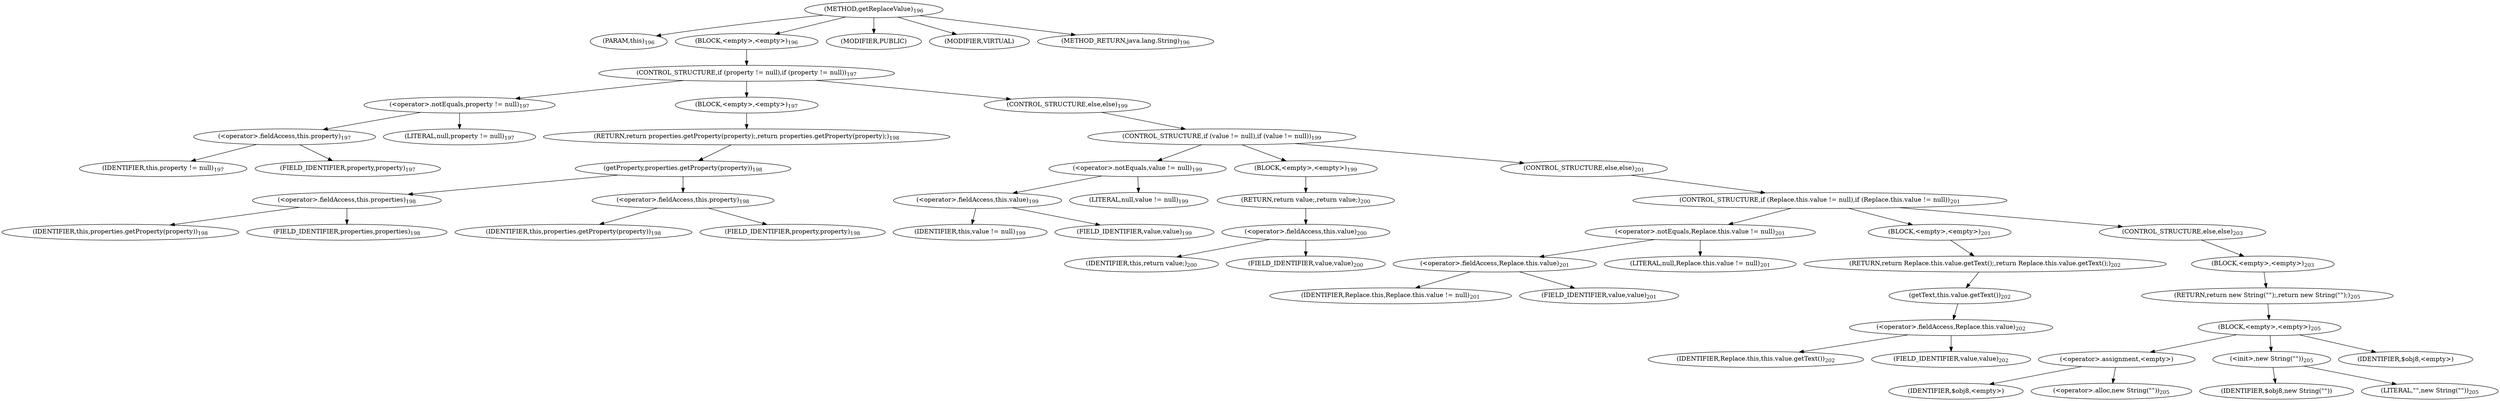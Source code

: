 digraph "getReplaceValue" {  
"350" [label = <(METHOD,getReplaceValue)<SUB>196</SUB>> ]
"19" [label = <(PARAM,this)<SUB>196</SUB>> ]
"351" [label = <(BLOCK,&lt;empty&gt;,&lt;empty&gt;)<SUB>196</SUB>> ]
"352" [label = <(CONTROL_STRUCTURE,if (property != null),if (property != null))<SUB>197</SUB>> ]
"353" [label = <(&lt;operator&gt;.notEquals,property != null)<SUB>197</SUB>> ]
"354" [label = <(&lt;operator&gt;.fieldAccess,this.property)<SUB>197</SUB>> ]
"355" [label = <(IDENTIFIER,this,property != null)<SUB>197</SUB>> ]
"356" [label = <(FIELD_IDENTIFIER,property,property)<SUB>197</SUB>> ]
"357" [label = <(LITERAL,null,property != null)<SUB>197</SUB>> ]
"358" [label = <(BLOCK,&lt;empty&gt;,&lt;empty&gt;)<SUB>197</SUB>> ]
"359" [label = <(RETURN,return properties.getProperty(property);,return properties.getProperty(property);)<SUB>198</SUB>> ]
"360" [label = <(getProperty,properties.getProperty(property))<SUB>198</SUB>> ]
"361" [label = <(&lt;operator&gt;.fieldAccess,this.properties)<SUB>198</SUB>> ]
"362" [label = <(IDENTIFIER,this,properties.getProperty(property))<SUB>198</SUB>> ]
"363" [label = <(FIELD_IDENTIFIER,properties,properties)<SUB>198</SUB>> ]
"364" [label = <(&lt;operator&gt;.fieldAccess,this.property)<SUB>198</SUB>> ]
"365" [label = <(IDENTIFIER,this,properties.getProperty(property))<SUB>198</SUB>> ]
"366" [label = <(FIELD_IDENTIFIER,property,property)<SUB>198</SUB>> ]
"367" [label = <(CONTROL_STRUCTURE,else,else)<SUB>199</SUB>> ]
"368" [label = <(CONTROL_STRUCTURE,if (value != null),if (value != null))<SUB>199</SUB>> ]
"369" [label = <(&lt;operator&gt;.notEquals,value != null)<SUB>199</SUB>> ]
"370" [label = <(&lt;operator&gt;.fieldAccess,this.value)<SUB>199</SUB>> ]
"371" [label = <(IDENTIFIER,this,value != null)<SUB>199</SUB>> ]
"372" [label = <(FIELD_IDENTIFIER,value,value)<SUB>199</SUB>> ]
"373" [label = <(LITERAL,null,value != null)<SUB>199</SUB>> ]
"374" [label = <(BLOCK,&lt;empty&gt;,&lt;empty&gt;)<SUB>199</SUB>> ]
"375" [label = <(RETURN,return value;,return value;)<SUB>200</SUB>> ]
"376" [label = <(&lt;operator&gt;.fieldAccess,this.value)<SUB>200</SUB>> ]
"377" [label = <(IDENTIFIER,this,return value;)<SUB>200</SUB>> ]
"378" [label = <(FIELD_IDENTIFIER,value,value)<SUB>200</SUB>> ]
"379" [label = <(CONTROL_STRUCTURE,else,else)<SUB>201</SUB>> ]
"380" [label = <(CONTROL_STRUCTURE,if (Replace.this.value != null),if (Replace.this.value != null))<SUB>201</SUB>> ]
"381" [label = <(&lt;operator&gt;.notEquals,Replace.this.value != null)<SUB>201</SUB>> ]
"382" [label = <(&lt;operator&gt;.fieldAccess,Replace.this.value)<SUB>201</SUB>> ]
"18" [label = <(IDENTIFIER,Replace.this,Replace.this.value != null)<SUB>201</SUB>> ]
"383" [label = <(FIELD_IDENTIFIER,value,value)<SUB>201</SUB>> ]
"384" [label = <(LITERAL,null,Replace.this.value != null)<SUB>201</SUB>> ]
"385" [label = <(BLOCK,&lt;empty&gt;,&lt;empty&gt;)<SUB>201</SUB>> ]
"386" [label = <(RETURN,return Replace.this.value.getText();,return Replace.this.value.getText();)<SUB>202</SUB>> ]
"387" [label = <(getText,this.value.getText())<SUB>202</SUB>> ]
"388" [label = <(&lt;operator&gt;.fieldAccess,Replace.this.value)<SUB>202</SUB>> ]
"20" [label = <(IDENTIFIER,Replace.this,this.value.getText())<SUB>202</SUB>> ]
"389" [label = <(FIELD_IDENTIFIER,value,value)<SUB>202</SUB>> ]
"390" [label = <(CONTROL_STRUCTURE,else,else)<SUB>203</SUB>> ]
"391" [label = <(BLOCK,&lt;empty&gt;,&lt;empty&gt;)<SUB>203</SUB>> ]
"392" [label = <(RETURN,return new String(&quot;&quot;);,return new String(&quot;&quot;);)<SUB>205</SUB>> ]
"393" [label = <(BLOCK,&lt;empty&gt;,&lt;empty&gt;)<SUB>205</SUB>> ]
"394" [label = <(&lt;operator&gt;.assignment,&lt;empty&gt;)> ]
"395" [label = <(IDENTIFIER,$obj8,&lt;empty&gt;)> ]
"396" [label = <(&lt;operator&gt;.alloc,new String(&quot;&quot;))<SUB>205</SUB>> ]
"397" [label = <(&lt;init&gt;,new String(&quot;&quot;))<SUB>205</SUB>> ]
"398" [label = <(IDENTIFIER,$obj8,new String(&quot;&quot;))> ]
"399" [label = <(LITERAL,&quot;&quot;,new String(&quot;&quot;))<SUB>205</SUB>> ]
"400" [label = <(IDENTIFIER,$obj8,&lt;empty&gt;)> ]
"401" [label = <(MODIFIER,PUBLIC)> ]
"402" [label = <(MODIFIER,VIRTUAL)> ]
"403" [label = <(METHOD_RETURN,java.lang.String)<SUB>196</SUB>> ]
  "350" -> "19" 
  "350" -> "351" 
  "350" -> "401" 
  "350" -> "402" 
  "350" -> "403" 
  "351" -> "352" 
  "352" -> "353" 
  "352" -> "358" 
  "352" -> "367" 
  "353" -> "354" 
  "353" -> "357" 
  "354" -> "355" 
  "354" -> "356" 
  "358" -> "359" 
  "359" -> "360" 
  "360" -> "361" 
  "360" -> "364" 
  "361" -> "362" 
  "361" -> "363" 
  "364" -> "365" 
  "364" -> "366" 
  "367" -> "368" 
  "368" -> "369" 
  "368" -> "374" 
  "368" -> "379" 
  "369" -> "370" 
  "369" -> "373" 
  "370" -> "371" 
  "370" -> "372" 
  "374" -> "375" 
  "375" -> "376" 
  "376" -> "377" 
  "376" -> "378" 
  "379" -> "380" 
  "380" -> "381" 
  "380" -> "385" 
  "380" -> "390" 
  "381" -> "382" 
  "381" -> "384" 
  "382" -> "18" 
  "382" -> "383" 
  "385" -> "386" 
  "386" -> "387" 
  "387" -> "388" 
  "388" -> "20" 
  "388" -> "389" 
  "390" -> "391" 
  "391" -> "392" 
  "392" -> "393" 
  "393" -> "394" 
  "393" -> "397" 
  "393" -> "400" 
  "394" -> "395" 
  "394" -> "396" 
  "397" -> "398" 
  "397" -> "399" 
}
